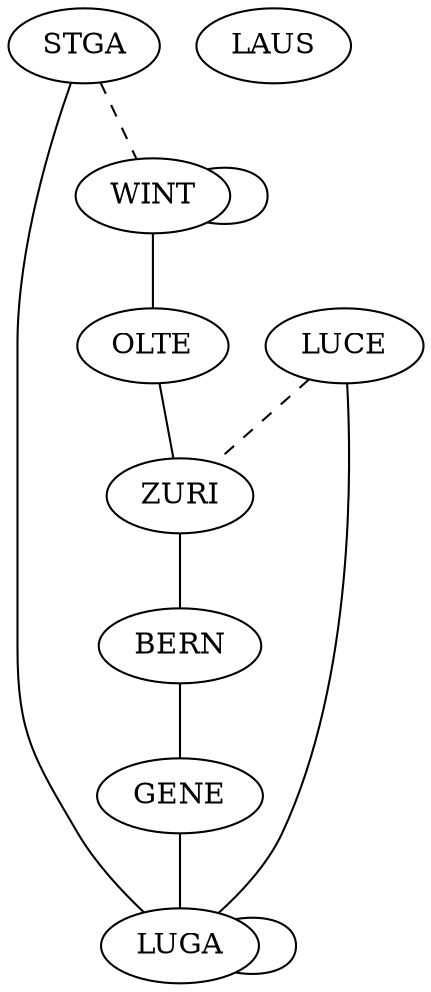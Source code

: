 graph G{
	OLTE [pos="0,0!"];
	WINT [pos="5,0!"];
	ZURI [pos="3,-1!"];
	STGA [pos="6,-1.25!"];
	LUCE [pos="3,-3!"];
	BERN [pos="1,-3.5!"];
	LAUS [pos="-1,-4.5!"];
	GENE [pos="-1.5,-6!"];
	LUGA [pos="3,-5.75!"];
LUGA--LUGA;
LUCE--LUGA;
GENE--LUGA;
STGA--LUGA;
WINT--OLTE;
ZURI--BERN;
BERN--GENE;
OLTE--ZURI;
WINT--WINT;

edge[style=dashed];
STGA--WINT;
LUCE--ZURI;
}
